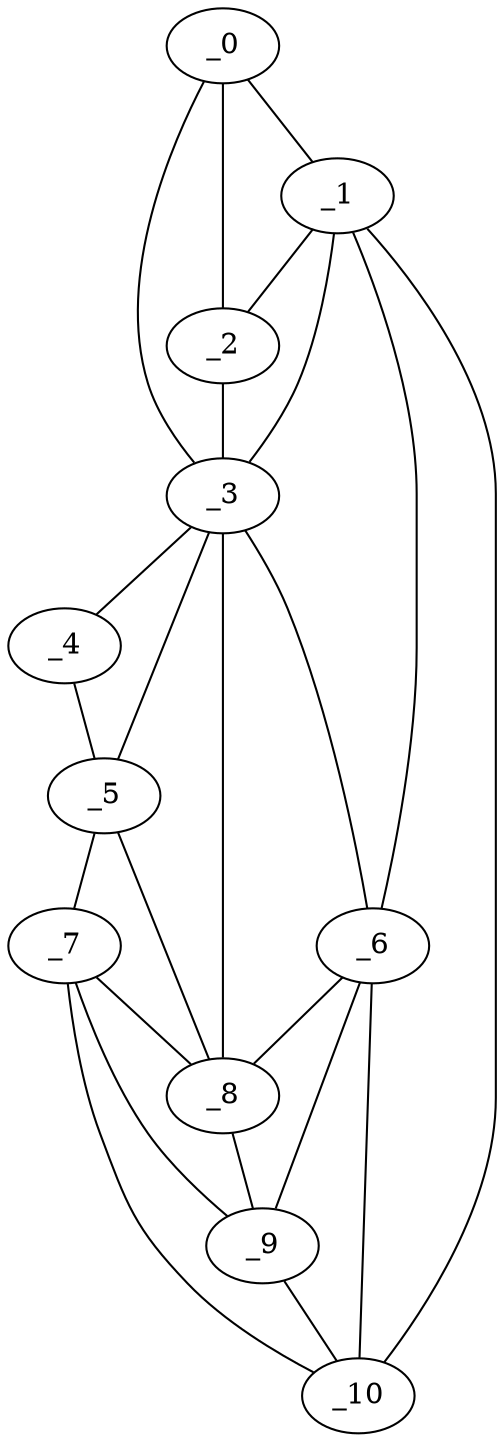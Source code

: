 graph "obj53__340.gxl" {
	_0	 [x=12,
		y=33];
	_1	 [x=21,
		y=59];
	_0 -- _1	 [valence=1];
	_2	 [x=23,
		y=48];
	_0 -- _2	 [valence=2];
	_3	 [x=91,
		y=24];
	_0 -- _3	 [valence=1];
	_1 -- _2	 [valence=2];
	_1 -- _3	 [valence=2];
	_6	 [x=109,
		y=79];
	_1 -- _6	 [valence=2];
	_10	 [x=124,
		y=87];
	_1 -- _10	 [valence=1];
	_2 -- _3	 [valence=1];
	_4	 [x=99,
		y=26];
	_3 -- _4	 [valence=1];
	_5	 [x=108,
		y=36];
	_3 -- _5	 [valence=1];
	_3 -- _6	 [valence=1];
	_8	 [x=114,
		y=52];
	_3 -- _8	 [valence=2];
	_4 -- _5	 [valence=1];
	_7	 [x=112,
		y=43];
	_5 -- _7	 [valence=1];
	_5 -- _8	 [valence=2];
	_6 -- _8	 [valence=1];
	_9	 [x=120,
		y=73];
	_6 -- _9	 [valence=2];
	_6 -- _10	 [valence=1];
	_7 -- _8	 [valence=2];
	_7 -- _9	 [valence=2];
	_7 -- _10	 [valence=1];
	_8 -- _9	 [valence=2];
	_9 -- _10	 [valence=2];
}
